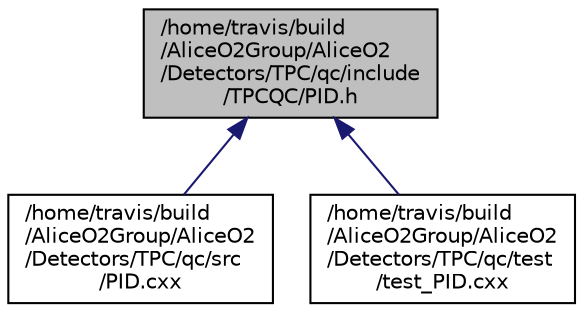 digraph "/home/travis/build/AliceO2Group/AliceO2/Detectors/TPC/qc/include/TPCQC/PID.h"
{
 // INTERACTIVE_SVG=YES
  bgcolor="transparent";
  edge [fontname="Helvetica",fontsize="10",labelfontname="Helvetica",labelfontsize="10"];
  node [fontname="Helvetica",fontsize="10",shape=record];
  Node18 [label="/home/travis/build\l/AliceO2Group/AliceO2\l/Detectors/TPC/qc/include\l/TPCQC/PID.h",height=0.2,width=0.4,color="black", fillcolor="grey75", style="filled", fontcolor="black"];
  Node18 -> Node19 [dir="back",color="midnightblue",fontsize="10",style="solid",fontname="Helvetica"];
  Node19 [label="/home/travis/build\l/AliceO2Group/AliceO2\l/Detectors/TPC/qc/src\l/PID.cxx",height=0.2,width=0.4,color="black",URL="$d2/d14/Detectors_2TPC_2qc_2src_2PID_8cxx.html"];
  Node18 -> Node20 [dir="back",color="midnightblue",fontsize="10",style="solid",fontname="Helvetica"];
  Node20 [label="/home/travis/build\l/AliceO2Group/AliceO2\l/Detectors/TPC/qc/test\l/test_PID.cxx",height=0.2,width=0.4,color="black",URL="$d7/ddd/test__PID_8cxx.html"];
}
